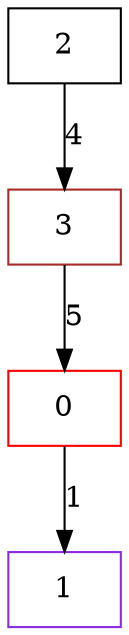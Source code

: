 digraph g { 
graph [];
    0 [ shape="box" ,color="red"  ];
    1 [ shape="box" ,color="blueviolet"  ];
    2 [ shape="box" ,color="black"  ];
    3 [ shape="box" ,color="brown"  ];
    0 -> 1 [ label="1" ,comment="4"  ];
    2 -> 3 [ label="4" ,comment="5"  ];
    3 -> 0 [ label="5" ,comment="6"  ];
}
